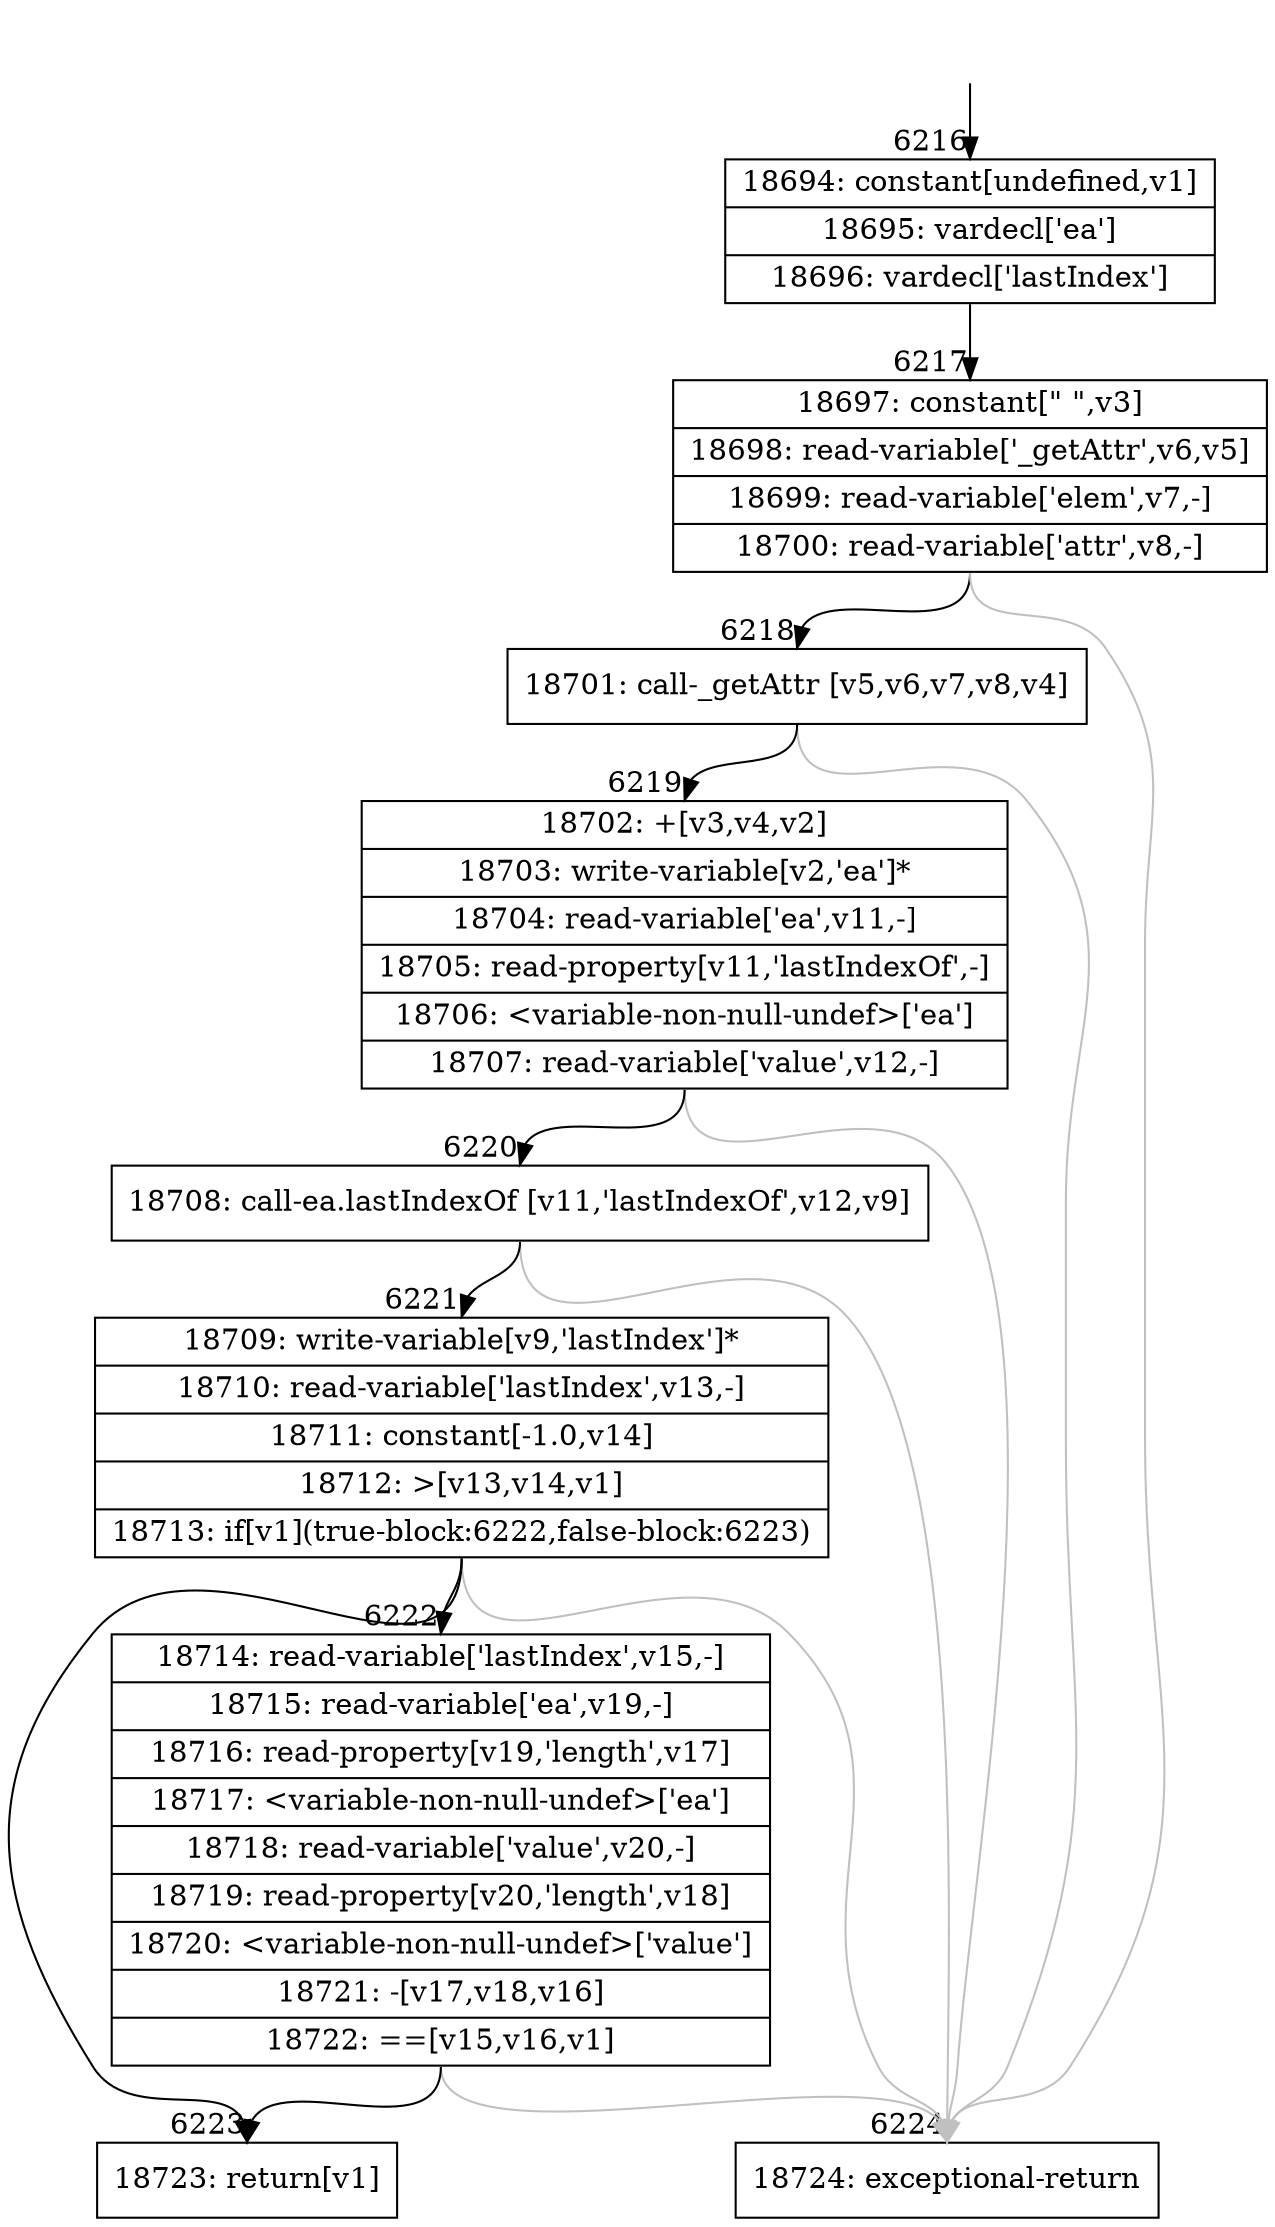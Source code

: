 digraph {
rankdir="TD"
BB_entry425[shape=none,label=""];
BB_entry425 -> BB6216 [tailport=s, headport=n, headlabel="    6216"]
BB6216 [shape=record label="{18694: constant[undefined,v1]|18695: vardecl['ea']|18696: vardecl['lastIndex']}" ] 
BB6216 -> BB6217 [tailport=s, headport=n, headlabel="      6217"]
BB6217 [shape=record label="{18697: constant[\" \",v3]|18698: read-variable['_getAttr',v6,v5]|18699: read-variable['elem',v7,-]|18700: read-variable['attr',v8,-]}" ] 
BB6217 -> BB6218 [tailport=s, headport=n, headlabel="      6218"]
BB6217 -> BB6224 [tailport=s, headport=n, color=gray, headlabel="      6224"]
BB6218 [shape=record label="{18701: call-_getAttr [v5,v6,v7,v8,v4]}" ] 
BB6218 -> BB6219 [tailport=s, headport=n, headlabel="      6219"]
BB6218 -> BB6224 [tailport=s, headport=n, color=gray]
BB6219 [shape=record label="{18702: +[v3,v4,v2]|18703: write-variable[v2,'ea']*|18704: read-variable['ea',v11,-]|18705: read-property[v11,'lastIndexOf',-]|18706: \<variable-non-null-undef\>['ea']|18707: read-variable['value',v12,-]}" ] 
BB6219 -> BB6220 [tailport=s, headport=n, headlabel="      6220"]
BB6219 -> BB6224 [tailport=s, headport=n, color=gray]
BB6220 [shape=record label="{18708: call-ea.lastIndexOf [v11,'lastIndexOf',v12,v9]}" ] 
BB6220 -> BB6221 [tailport=s, headport=n, headlabel="      6221"]
BB6220 -> BB6224 [tailport=s, headport=n, color=gray]
BB6221 [shape=record label="{18709: write-variable[v9,'lastIndex']*|18710: read-variable['lastIndex',v13,-]|18711: constant[-1.0,v14]|18712: \>[v13,v14,v1]|18713: if[v1](true-block:6222,false-block:6223)}" ] 
BB6221 -> BB6223 [tailport=s, headport=n, headlabel="      6223"]
BB6221 -> BB6222 [tailport=s, headport=n, headlabel="      6222"]
BB6221 -> BB6224 [tailport=s, headport=n, color=gray]
BB6222 [shape=record label="{18714: read-variable['lastIndex',v15,-]|18715: read-variable['ea',v19,-]|18716: read-property[v19,'length',v17]|18717: \<variable-non-null-undef\>['ea']|18718: read-variable['value',v20,-]|18719: read-property[v20,'length',v18]|18720: \<variable-non-null-undef\>['value']|18721: -[v17,v18,v16]|18722: ==[v15,v16,v1]}" ] 
BB6222 -> BB6223 [tailport=s, headport=n]
BB6222 -> BB6224 [tailport=s, headport=n, color=gray]
BB6223 [shape=record label="{18723: return[v1]}" ] 
BB6224 [shape=record label="{18724: exceptional-return}" ] 
//#$~ 8984
}
